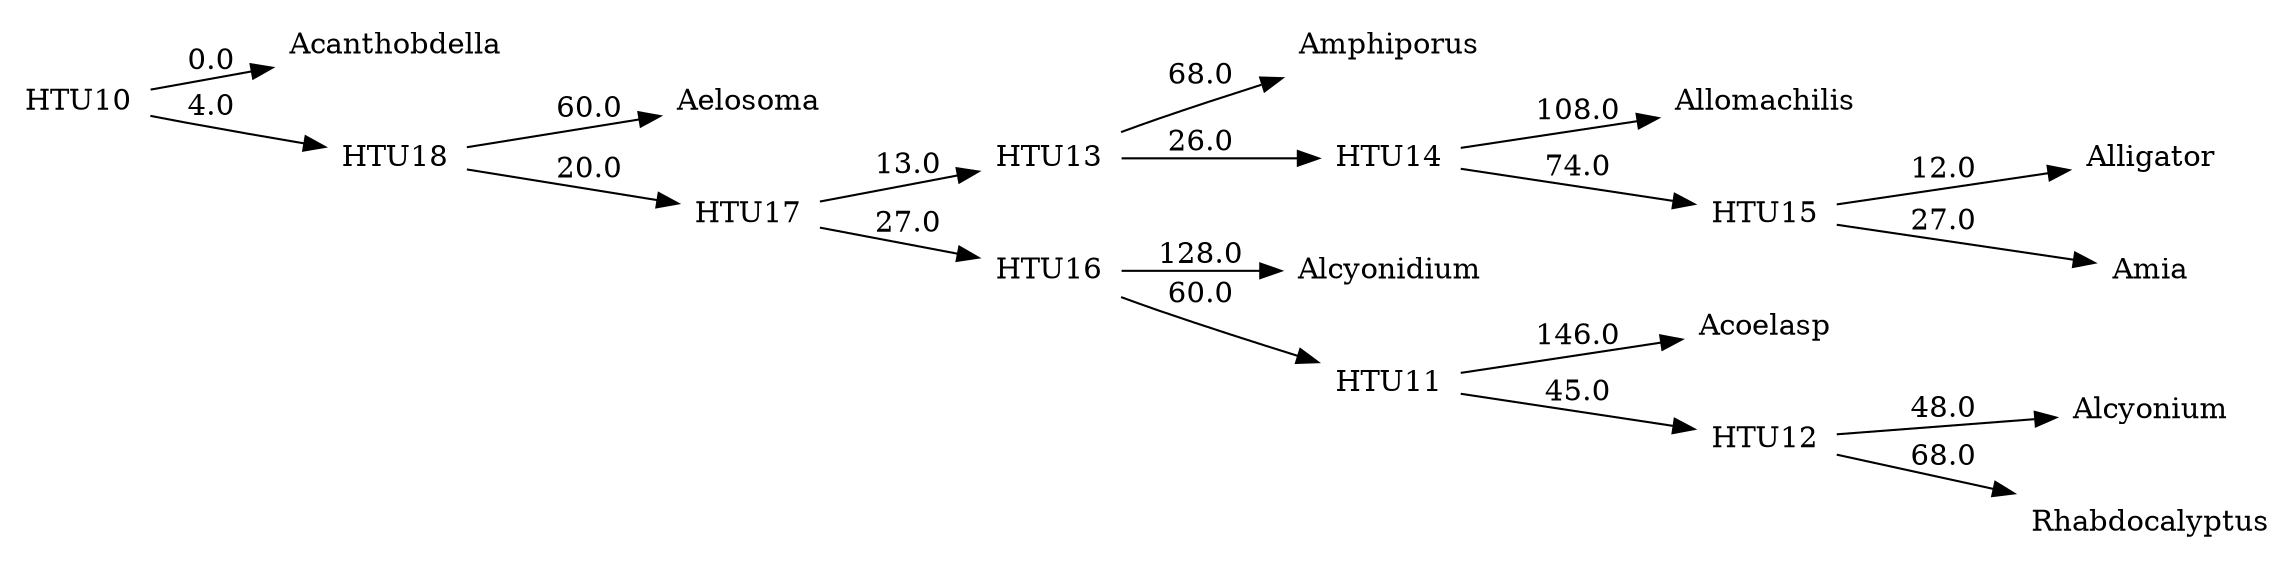 digraph G {
	rankdir = LR;	edge [colorscheme=spectral11];	node [shape = none];

    0 [label=Acanthobdella];
    1 [label=Acoelasp];
    2 [label=Aelosoma];
    3 [label=Alcyonidium];
    4 [label=Alcyonium];
    5 [label=Alligator];
    6 [label=Allomachilis];
    7 [label=Amia];
    8 [label=Amphiporus];
    9 [label=Rhabdocalyptus];
    10 [label=HTU10];
    11 [label=HTU11];
    12 [label=HTU12];
    13 [label=HTU13];
    14 [label=HTU14];
    15 [label=HTU15];
    16 [label=HTU16];
    17 [label=HTU17];
    18 [label=HTU18];
    10 -> 0 [label=0.0];
    10 -> 18 [label=4.0];
    11 -> 1 [label=146.0];
    11 -> 12 [label=45.0];
    12 -> 4 [label=48.0];
    12 -> 9 [label=68.0];
    13 -> 8 [label=68.0];
    13 -> 14 [label=26.0];
    14 -> 6 [label=108.0];
    14 -> 15 [label=74.0];
    15 -> 5 [label=12.0];
    15 -> 7 [label=27.0];
    16 -> 3 [label=128.0];
    16 -> 11 [label=60.0];
    17 -> 13 [label=13.0];
    17 -> 16 [label=27.0];
    18 -> 2 [label=60.0];
    18 -> 17 [label=20.0];
}
//2040.0

